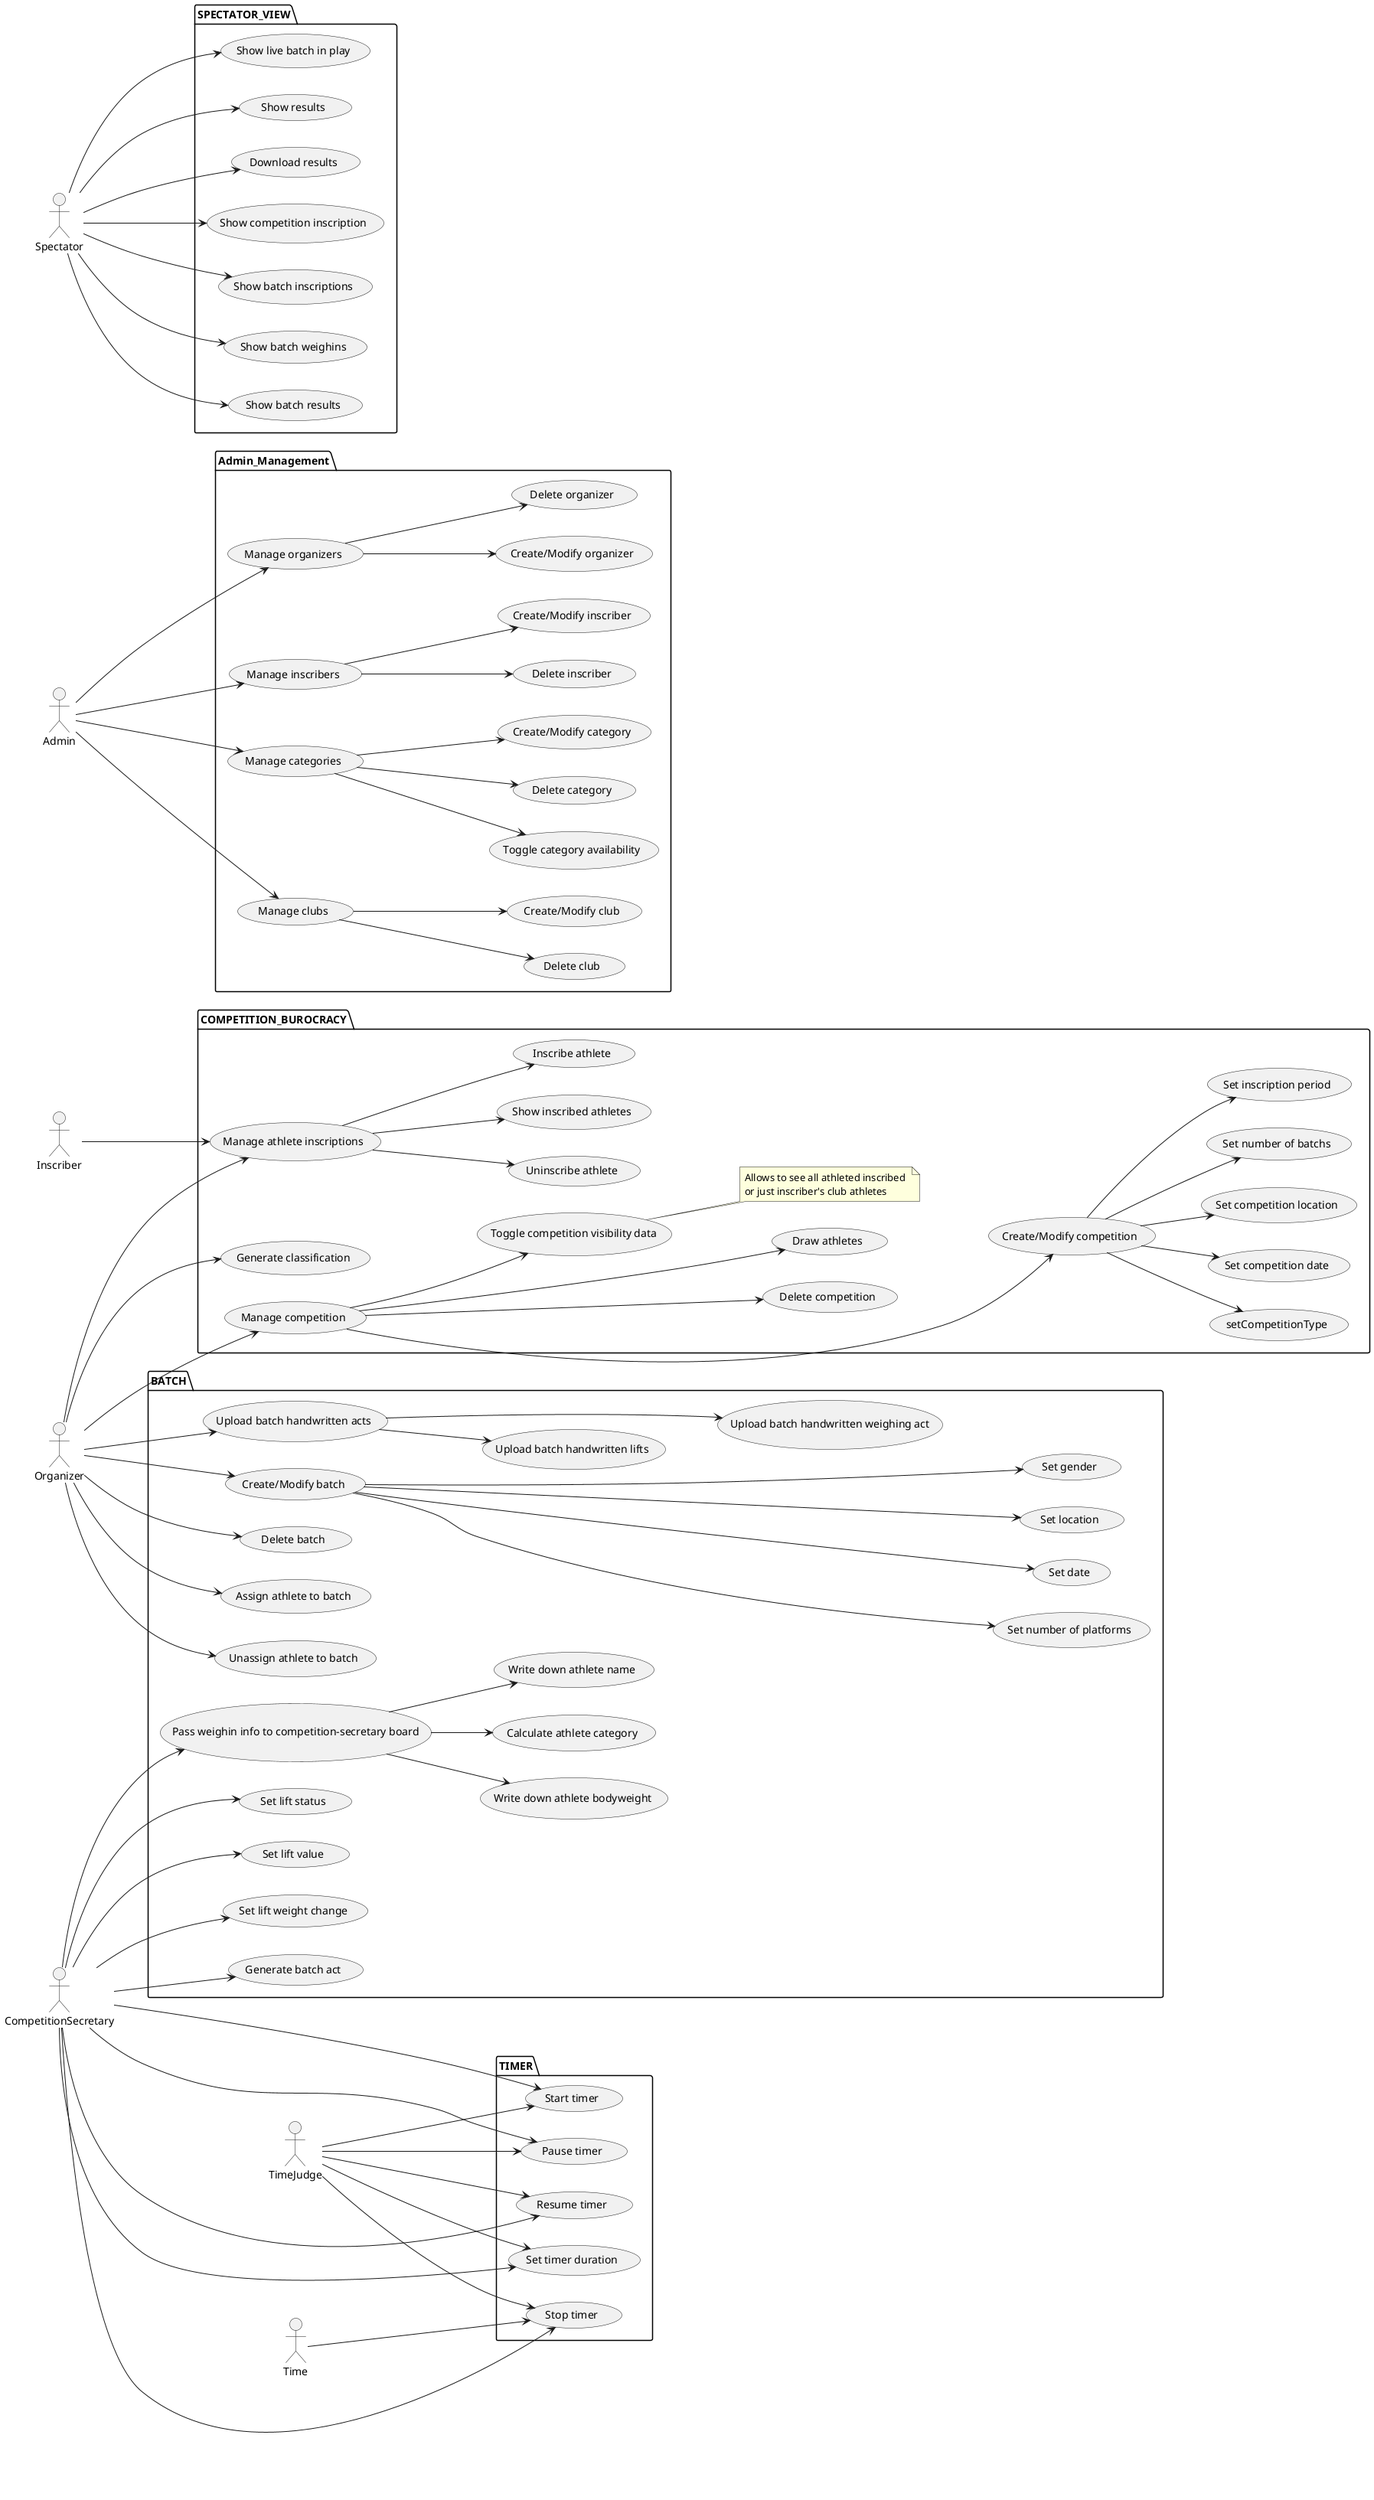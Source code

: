 @startuml
left to right direction

actor Organizer as Organizer
actor Inscriber as Inscriber
actor Admin as Admin
actor Time as Time
actor TimeJudge as TimeJudge
actor Spectator as Spectator
actor CompetitionSecretary as CompetitionSecretary

package Admin_Management {
  usecase "Create/Modify club" as createClub
  usecase "Delete club" as deleteClub
  usecase "Manage clubs" as manageClubs

  usecase "Create/Modify organizer" as createOrganizer
  usecase "Delete organizer" as deleteOrganizer
  usecase "Manage organizers" as manageOrganizers

  usecase "Delete inscriber" as deleteInscriber
  usecase "Create/Modify inscriber" as createInscriber
  usecase "Manage inscribers" as manageInscribers

  usecase "Toggle category availability" as toggleCategory
  usecase "Delete category" as deleteCategory
  usecase "Create/Modify category" as createCategory
  usecase "Manage categories" as manageCategories
}

manageClubs --> createClub
manageClubs --> deleteClub
Admin --> manageClubs

manageOrganizers --> deleteOrganizer
manageOrganizers --> createOrganizer
Admin --> manageOrganizers

manageInscribers --> deleteInscriber
manageInscribers --> createInscriber
Admin --> manageInscribers

manageCategories --> deleteCategory
manageCategories --> createCategory
manageCategories --> toggleCategory
Admin --> manageCategories

package COMPETITION_BUROCRACY {
  usecase "Create/Modify competition" as createCompetition
  usecase "Delete competition" as deleteCompetition
  usecase "Manage competition" as manageCompetition

  usecase "Draw athletes" as drawAthletes
  usecase "setCompetitionType" as setCompetitionType
  usecase "Set competition date" as setCompetitionDate
  usecase "Set competition location" as setCompetitionLocation
  usecase "Set number of batchs" as setNumberOfBatchs
  usecase "Set inscription period" as setInscriptionPeriod

  usecase "Toggle competition visibility data" as toggle
  note right of toggle : Allows to see all athleted inscribed \nor just inscriber's club athletes

  usecase "Inscribe athlete" as inscribeAthlete
  usecase "Uninscribe athlete" as uninscribeAthlete
  usecase "Show inscribed athletes" as showInscribedAthletes
  usecase "Generate classification" as generateClassification
  usecase "Manage athlete inscriptions" as manageAthleteInscriptions

  createCompetition --> setCompetitionDate
  createCompetition --> setInscriptionPeriod
  createCompetition --> setCompetitionLocation
  createCompetition --> setNumberOfBatchs
  createCompetition --> setCompetitionType

  manageCompetition --> toggle
  manageCompetition ---> drawAthletes
  manageCompetition ---> deleteCompetition
  manageCompetition ----> createCompetition

  manageAthleteInscriptions --> inscribeAthlete
  manageAthleteInscriptions --> uninscribeAthlete
  manageAthleteInscriptions --> showInscribedAthletes
}

Organizer --> manageAthleteInscriptions
Inscriber --> manageAthleteInscriptions
Organizer --> manageCompetition
Organizer --> generateClassification

package BATCH {
  usecase "Create/Modify batch" as createBatch
  usecase "Delete batch" as deleteBatch
  usecase "Set date" as setBatchDate
  usecase "Set location" as setBatchLocation
  usecase "Set gender" as setGender
  usecase "Set number of platforms" as platformNumber

  createBatch ----> setBatchLocation
  createBatch ----> platformNumber
  createBatch ----> setBatchDate
  createBatch ----> setGender

  usecase "Assign athlete to batch" as assignAthleteToBatch
  usecase "Unassign athlete to batch" as unassignedAthleteToBatch

  usecase "Pass weighin info to competition-secretary board" as weighToAct
  usecase "Write down athlete name" as writeDownAthleteName
  usecase "Write down athlete bodyweight" as writeDownAthleteBodyWeight
  usecase "Calculate athlete category" as calculateAthleteCategory
  usecase "Set lift status" as setLiftStatus
  usecase "Set lift value" as setLiftValue
  usecase "Set lift weight change" as setLiftWeightChange
  usecase "Generate batch act" as generateBatchAct
  usecase "Upload batch handwritten acts" as uploadActs
  usecase "Upload batch handwritten weighing act" as uploadWeightAct
  usecase "Upload batch handwritten lifts" as uploadPlays

  uploadActs ---> uploadWeightAct
  uploadActs --> uploadPlays

  weighToAct --> writeDownAthleteName
  weighToAct --> writeDownAthleteBodyWeight
  weighToAct --> calculateAthleteCategory
}

Organizer --> createBatch
Organizer --> assignAthleteToBatch
Organizer --> unassignedAthleteToBatch
Organizer --> deleteBatch
Organizer --> uploadActs
CompetitionSecretary --> weighToAct
CompetitionSecretary --> setLiftStatus
CompetitionSecretary --> setLiftValue
CompetitionSecretary --> generateBatchAct
CompetitionSecretary --> setLiftWeightChange

package TIMER {
  usecase "Start timer" as startTimer
  usecase "Pause timer" as pauseTimer
  usecase "Resume timer" as resumeTimer
  usecase "Set timer duration" as setTimerDuration
  usecase "Stop timer" as stopTimer
}

TimeJudge --> startTimer
TimeJudge --> pauseTimer
TimeJudge --> resumeTimer
TimeJudge --> stopTimer
TimeJudge --> setTimerDuration
Time --> stopTimer

CompetitionSecretary ---> startTimer
CompetitionSecretary ---> pauseTimer
CompetitionSecretary ---> resumeTimer
CompetitionSecretary ---> stopTimer
CompetitionSecretary ---> setTimerDuration


package SPECTATOR_VIEW {
  usecase "Show competition inscription" as showCompetitionData
  usecase "Show batch inscriptions" as showBatchInscriptions
  usecase "Show batch weighins" as showBatchWeighins
  usecase "Show batch results" as showFinishedBatchsData
  usecase "Show live batch in play" as showLiveBatchInPlay
  usecase "Show results" as showResults
  usecase "Download results" as downloadResults
}
Spectator --> showCompetitionData
Spectator --> showBatchInscriptions
Spectator --> showBatchWeighins
Spectator --> showFinishedBatchsData
Spectator --> showLiveBatchInPlay
Spectator --> showResults
Spectator --> downloadResults
@enduml